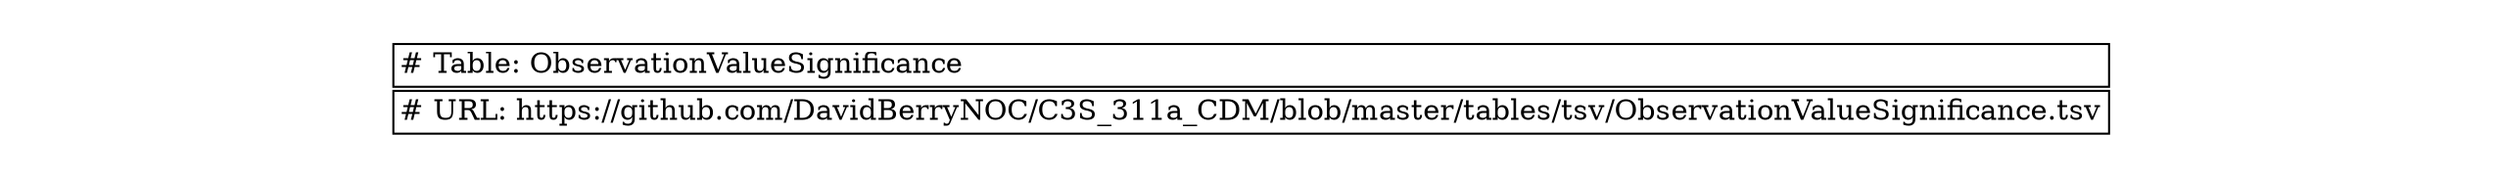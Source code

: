 digraph ObservationValueSignificance {
node [color=white]
ObservationValueSignificance [label=<<TABLE BORDER="0" CELLBORDER="1" CELLSPACING="2" COLOR="BLACK">
<TR><TD COLSPAN="" ALIGN="left"># Table: ObservationValueSignificance</TD></TR>
<TR><TD COLSPAN="" ALIGN="left"># URL: https://github.com/DavidBerryNOC/C3S_311a_CDM/blob/master/tables/tsv/ObservationValueSignificance.tsv</TD></TR>
</TABLE>>];
}
